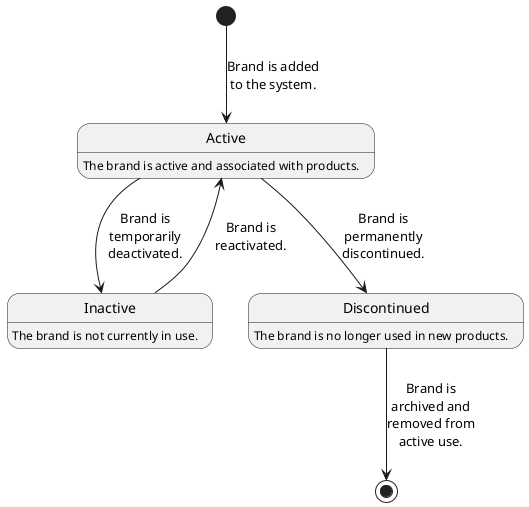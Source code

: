 @startuml Brand
skinparam maxMessageSize 100
skinparam wrapWidth 400

[*] --> Active : Brand is added to the system.

Active : The brand is active and associated with products.
Active --> Inactive : Brand is temporarily deactivated.

Inactive : The brand is not currently in use.
Inactive --> Active : Brand is reactivated.

Active --> Discontinued : Brand is permanently discontinued.

Discontinued : The brand is no longer used in new products.
Discontinued --> [*] : Brand is archived and removed from active use.

@enduml